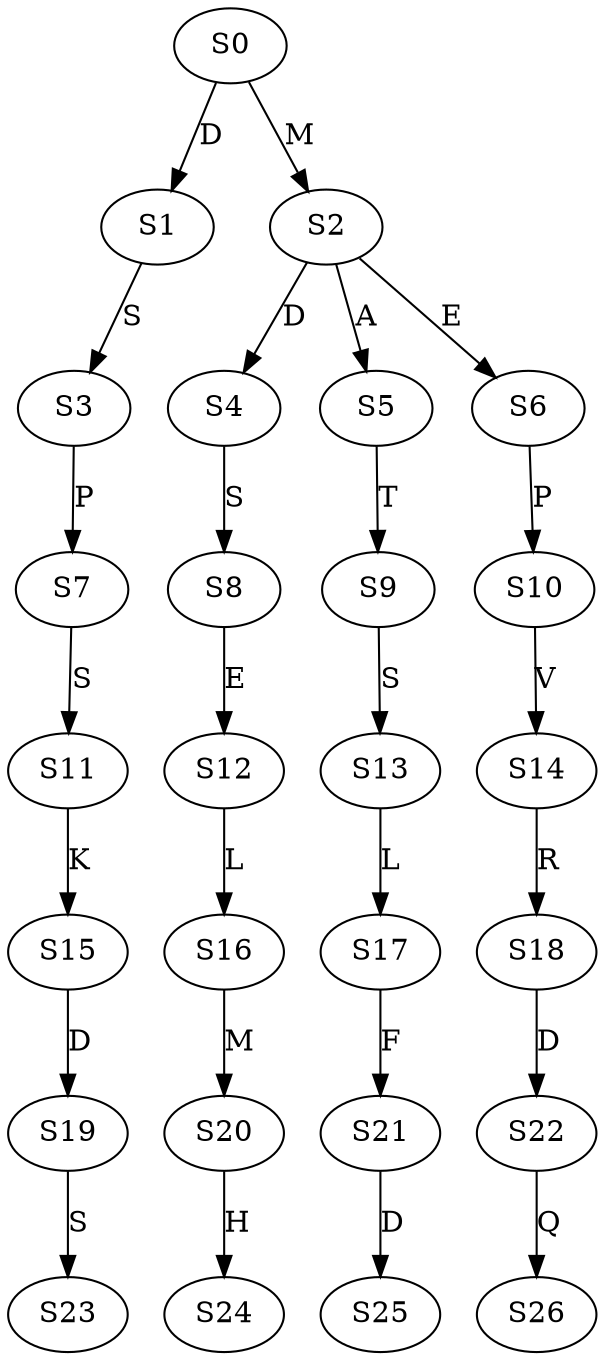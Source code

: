 strict digraph  {
	S0 -> S1 [ label = D ];
	S0 -> S2 [ label = M ];
	S1 -> S3 [ label = S ];
	S2 -> S4 [ label = D ];
	S2 -> S5 [ label = A ];
	S2 -> S6 [ label = E ];
	S3 -> S7 [ label = P ];
	S4 -> S8 [ label = S ];
	S5 -> S9 [ label = T ];
	S6 -> S10 [ label = P ];
	S7 -> S11 [ label = S ];
	S8 -> S12 [ label = E ];
	S9 -> S13 [ label = S ];
	S10 -> S14 [ label = V ];
	S11 -> S15 [ label = K ];
	S12 -> S16 [ label = L ];
	S13 -> S17 [ label = L ];
	S14 -> S18 [ label = R ];
	S15 -> S19 [ label = D ];
	S16 -> S20 [ label = M ];
	S17 -> S21 [ label = F ];
	S18 -> S22 [ label = D ];
	S19 -> S23 [ label = S ];
	S20 -> S24 [ label = H ];
	S21 -> S25 [ label = D ];
	S22 -> S26 [ label = Q ];
}
